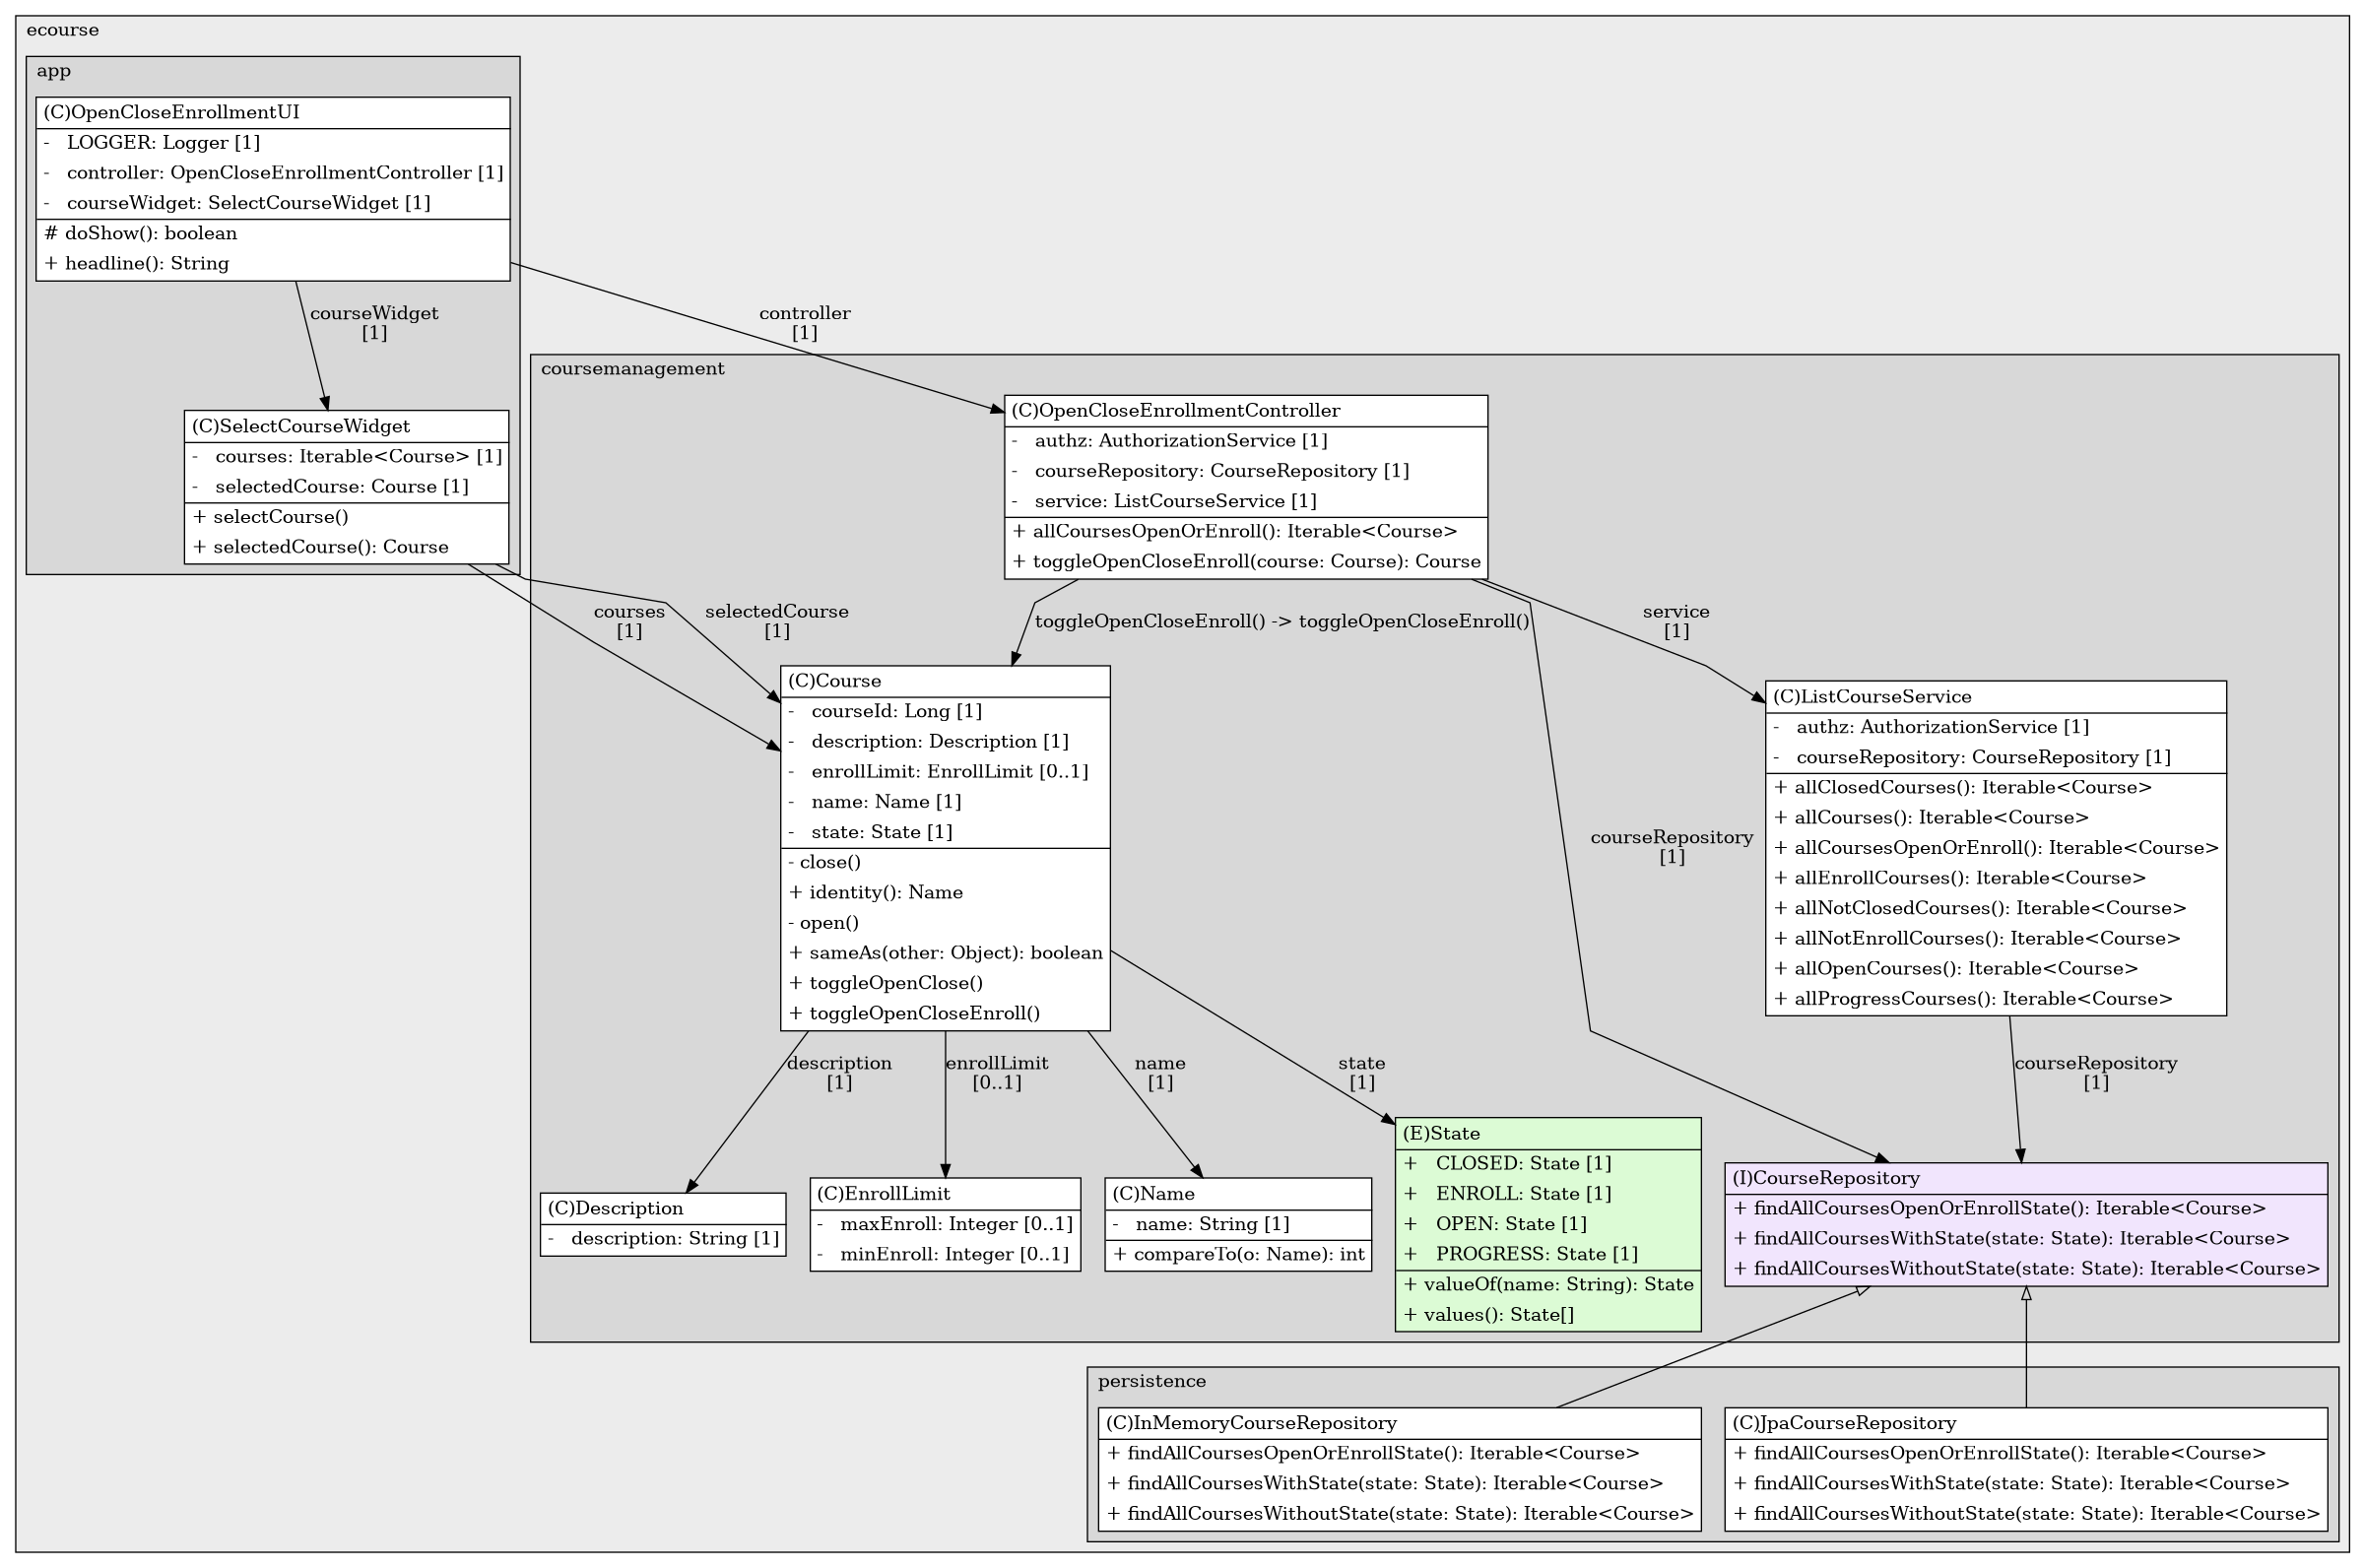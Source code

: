 @startuml

/' diagram meta data start
config=StructureConfiguration;
{
  "projectClassification": {
    "searchMode": "OpenProject", // OpenProject, AllProjects
    "includedProjects": "",
    "pathEndKeywords": "*.impl",
    "isClientPath": "",
    "isClientName": "",
    "isTestPath": "",
    "isTestName": "",
    "isMappingPath": "",
    "isMappingName": "",
    "isDataAccessPath": "",
    "isDataAccessName": "",
    "isDataStructurePath": "",
    "isDataStructureName": "",
    "isInterfaceStructuresPath": "",
    "isInterfaceStructuresName": "",
    "isEntryPointPath": "",
    "isEntryPointName": "",
    "treatFinalFieldsAsMandatory": false
  },
  "graphRestriction": {
    "classPackageExcludeFilter": "",
    "classPackageIncludeFilter": "",
    "classNameExcludeFilter": "",
    "classNameIncludeFilter": "",
    "methodNameExcludeFilter": "",
    "methodNameIncludeFilter": "",
    "removeByInheritance": "", // inheritance/annotation based filtering is done in a second step
    "removeByAnnotation": "",
    "removeByClassPackage": "", // cleanup the graph after inheritance/annotation based filtering is done
    "removeByClassName": "",
    "cutMappings": false,
    "cutEnum": false,
    "cutTests": true,
    "cutClient": true,
    "cutDataAccess": false,
    "cutInterfaceStructures": false,
    "cutDataStructures": false,
    "cutGetterAndSetter": true,
    "cutConstructors": true
  },
  "graphTraversal": {
    "forwardDepth": 999,
    "backwardDepth": 0,
    "classPackageExcludeFilter": "",
    "classPackageIncludeFilter": "",
    "classNameExcludeFilter": "",
    "classNameIncludeFilter": "",
    "methodNameExcludeFilter": "",
    "methodNameIncludeFilter": "",
    "hideMappings": false,
    "hideDataStructures": false,
    "hidePrivateMethods": false,
    "hideInterfaceCalls": false, // indirection: implementation -> interface (is hidden) -> implementation
    "onlyShowApplicationEntryPoints": false, // root node is included
    "useMethodCallsForStructureDiagram": "ForwardOnly" // ForwardOnly, BothDirections, No
  },
  "details": {
    "aggregation": "GroupByClass", // ByClass, GroupByClass, None
    "showClassGenericTypes": true,
    "showMethods": true,
    "showMethodParameterNames": true,
    "showMethodParameterTypes": true,
    "showMethodReturnType": true,
    "showPackageLevels": 2,
    "showDetailedClassStructure": true
  },
  "rootClass": "eapli.ecourse.app.backoffice.console.presentation.course.OpenCloseEnrollmentUI",
  "extensionCallbackMethod": "" // qualified.class.name#methodName - signature: public static String method(String)
}
diagram meta data end '/



digraph g {
    rankdir="TB"
    splines=polyline
    

'nodes 
subgraph cluster_1911013184 { 
   	label=ecourse
	labeljust=l
	fillcolor="#ececec"
	style=filled
   
   subgraph cluster_1386234867 { 
   	label=app
	labeljust=l
	fillcolor="#d8d8d8"
	style=filled
   
   OpenCloseEnrollmentUI375150821[
	label=<<TABLE BORDER="1" CELLBORDER="0" CELLPADDING="4" CELLSPACING="0">
<TR><TD ALIGN="LEFT" >(C)OpenCloseEnrollmentUI</TD></TR>
<HR/>
<TR><TD ALIGN="LEFT" >-   LOGGER: Logger [1]</TD></TR>
<TR><TD ALIGN="LEFT" >-   controller: OpenCloseEnrollmentController [1]</TD></TR>
<TR><TD ALIGN="LEFT" >-   courseWidget: SelectCourseWidget [1]</TD></TR>
<HR/>
<TR><TD ALIGN="LEFT" ># doShow(): boolean</TD></TR>
<TR><TD ALIGN="LEFT" >+ headline(): String</TD></TR>
</TABLE>>
	style=filled
	margin=0
	shape=plaintext
	fillcolor="#FFFFFF"
];

SelectCourseWidget375150821[
	label=<<TABLE BORDER="1" CELLBORDER="0" CELLPADDING="4" CELLSPACING="0">
<TR><TD ALIGN="LEFT" >(C)SelectCourseWidget</TD></TR>
<HR/>
<TR><TD ALIGN="LEFT" >-   courses: Iterable&lt;Course&gt; [1]</TD></TR>
<TR><TD ALIGN="LEFT" >-   selectedCourse: Course [1]</TD></TR>
<HR/>
<TR><TD ALIGN="LEFT" >+ selectCourse()</TD></TR>
<TR><TD ALIGN="LEFT" >+ selectedCourse(): Course</TD></TR>
</TABLE>>
	style=filled
	margin=0
	shape=plaintext
	fillcolor="#FFFFFF"
];
} 

subgraph cluster_489743759 { 
   	label=persistence
	labeljust=l
	fillcolor="#d8d8d8"
	style=filled
   
   InMemoryCourseRepository650943782[
	label=<<TABLE BORDER="1" CELLBORDER="0" CELLPADDING="4" CELLSPACING="0">
<TR><TD ALIGN="LEFT" >(C)InMemoryCourseRepository</TD></TR>
<HR/>
<TR><TD ALIGN="LEFT" >+ findAllCoursesOpenOrEnrollState(): Iterable&lt;Course&gt;</TD></TR>
<TR><TD ALIGN="LEFT" >+ findAllCoursesWithState(state: State): Iterable&lt;Course&gt;</TD></TR>
<TR><TD ALIGN="LEFT" >+ findAllCoursesWithoutState(state: State): Iterable&lt;Course&gt;</TD></TR>
</TABLE>>
	style=filled
	margin=0
	shape=plaintext
	fillcolor="#FFFFFF"
];

JpaCourseRepository1852613913[
	label=<<TABLE BORDER="1" CELLBORDER="0" CELLPADDING="4" CELLSPACING="0">
<TR><TD ALIGN="LEFT" >(C)JpaCourseRepository</TD></TR>
<HR/>
<TR><TD ALIGN="LEFT" >+ findAllCoursesOpenOrEnrollState(): Iterable&lt;Course&gt;</TD></TR>
<TR><TD ALIGN="LEFT" >+ findAllCoursesWithState(state: State): Iterable&lt;Course&gt;</TD></TR>
<TR><TD ALIGN="LEFT" >+ findAllCoursesWithoutState(state: State): Iterable&lt;Course&gt;</TD></TR>
</TABLE>>
	style=filled
	margin=0
	shape=plaintext
	fillcolor="#FFFFFF"
];
} 

subgraph cluster_861892108 { 
   	label=coursemanagement
	labeljust=l
	fillcolor="#d8d8d8"
	style=filled
   
   Course1854509879[
	label=<<TABLE BORDER="1" CELLBORDER="0" CELLPADDING="4" CELLSPACING="0">
<TR><TD ALIGN="LEFT" >(C)Course</TD></TR>
<HR/>
<TR><TD ALIGN="LEFT" >-   courseId: Long [1]</TD></TR>
<TR><TD ALIGN="LEFT" >-   description: Description [1]</TD></TR>
<TR><TD ALIGN="LEFT" >-   enrollLimit: EnrollLimit [0..1]</TD></TR>
<TR><TD ALIGN="LEFT" >-   name: Name [1]</TD></TR>
<TR><TD ALIGN="LEFT" >-   state: State [1]</TD></TR>
<HR/>
<TR><TD ALIGN="LEFT" >- close()</TD></TR>
<TR><TD ALIGN="LEFT" >+ identity(): Name</TD></TR>
<TR><TD ALIGN="LEFT" >- open()</TD></TR>
<TR><TD ALIGN="LEFT" >+ sameAs(other: Object): boolean</TD></TR>
<TR><TD ALIGN="LEFT" >+ toggleOpenClose()</TD></TR>
<TR><TD ALIGN="LEFT" >+ toggleOpenCloseEnroll()</TD></TR>
</TABLE>>
	style=filled
	margin=0
	shape=plaintext
	fillcolor="#FFFFFF"
];

CourseRepository816628141[
	label=<<TABLE BORDER="1" CELLBORDER="0" CELLPADDING="4" CELLSPACING="0">
<TR><TD ALIGN="LEFT" >(I)CourseRepository</TD></TR>
<HR/>
<TR><TD ALIGN="LEFT" >+ findAllCoursesOpenOrEnrollState(): Iterable&lt;Course&gt;</TD></TR>
<TR><TD ALIGN="LEFT" >+ findAllCoursesWithState(state: State): Iterable&lt;Course&gt;</TD></TR>
<TR><TD ALIGN="LEFT" >+ findAllCoursesWithoutState(state: State): Iterable&lt;Course&gt;</TD></TR>
</TABLE>>
	style=filled
	margin=0
	shape=plaintext
	fillcolor="#F1E5FD"
];

Description1854509879[
	label=<<TABLE BORDER="1" CELLBORDER="0" CELLPADDING="4" CELLSPACING="0">
<TR><TD ALIGN="LEFT" >(C)Description</TD></TR>
<HR/>
<TR><TD ALIGN="LEFT" >-   description: String [1]</TD></TR>
</TABLE>>
	style=filled
	margin=0
	shape=plaintext
	fillcolor="#FFFFFF"
];

EnrollLimit1854509879[
	label=<<TABLE BORDER="1" CELLBORDER="0" CELLPADDING="4" CELLSPACING="0">
<TR><TD ALIGN="LEFT" >(C)EnrollLimit</TD></TR>
<HR/>
<TR><TD ALIGN="LEFT" >-   maxEnroll: Integer [0..1]</TD></TR>
<TR><TD ALIGN="LEFT" >-   minEnroll: Integer [0..1]</TD></TR>
</TABLE>>
	style=filled
	margin=0
	shape=plaintext
	fillcolor="#FFFFFF"
];

ListCourseService427251605[
	label=<<TABLE BORDER="1" CELLBORDER="0" CELLPADDING="4" CELLSPACING="0">
<TR><TD ALIGN="LEFT" >(C)ListCourseService</TD></TR>
<HR/>
<TR><TD ALIGN="LEFT" >-   authz: AuthorizationService [1]</TD></TR>
<TR><TD ALIGN="LEFT" >-   courseRepository: CourseRepository [1]</TD></TR>
<HR/>
<TR><TD ALIGN="LEFT" >+ allClosedCourses(): Iterable&lt;Course&gt;</TD></TR>
<TR><TD ALIGN="LEFT" >+ allCourses(): Iterable&lt;Course&gt;</TD></TR>
<TR><TD ALIGN="LEFT" >+ allCoursesOpenOrEnroll(): Iterable&lt;Course&gt;</TD></TR>
<TR><TD ALIGN="LEFT" >+ allEnrollCourses(): Iterable&lt;Course&gt;</TD></TR>
<TR><TD ALIGN="LEFT" >+ allNotClosedCourses(): Iterable&lt;Course&gt;</TD></TR>
<TR><TD ALIGN="LEFT" >+ allNotEnrollCourses(): Iterable&lt;Course&gt;</TD></TR>
<TR><TD ALIGN="LEFT" >+ allOpenCourses(): Iterable&lt;Course&gt;</TD></TR>
<TR><TD ALIGN="LEFT" >+ allProgressCourses(): Iterable&lt;Course&gt;</TD></TR>
</TABLE>>
	style=filled
	margin=0
	shape=plaintext
	fillcolor="#FFFFFF"
];

Name1854509879[
	label=<<TABLE BORDER="1" CELLBORDER="0" CELLPADDING="4" CELLSPACING="0">
<TR><TD ALIGN="LEFT" >(C)Name</TD></TR>
<HR/>
<TR><TD ALIGN="LEFT" >-   name: String [1]</TD></TR>
<HR/>
<TR><TD ALIGN="LEFT" >+ compareTo(o: Name): int</TD></TR>
</TABLE>>
	style=filled
	margin=0
	shape=plaintext
	fillcolor="#FFFFFF"
];

OpenCloseEnrollmentController427251605[
	label=<<TABLE BORDER="1" CELLBORDER="0" CELLPADDING="4" CELLSPACING="0">
<TR><TD ALIGN="LEFT" >(C)OpenCloseEnrollmentController</TD></TR>
<HR/>
<TR><TD ALIGN="LEFT" >-   authz: AuthorizationService [1]</TD></TR>
<TR><TD ALIGN="LEFT" >-   courseRepository: CourseRepository [1]</TD></TR>
<TR><TD ALIGN="LEFT" >-   service: ListCourseService [1]</TD></TR>
<HR/>
<TR><TD ALIGN="LEFT" >+ allCoursesOpenOrEnroll(): Iterable&lt;Course&gt;</TD></TR>
<TR><TD ALIGN="LEFT" >+ toggleOpenCloseEnroll(course: Course): Course</TD></TR>
</TABLE>>
	style=filled
	margin=0
	shape=plaintext
	fillcolor="#FFFFFF"
];

State1854509879[
	label=<<TABLE BORDER="1" CELLBORDER="0" CELLPADDING="4" CELLSPACING="0">
<TR><TD ALIGN="LEFT" >(E)State</TD></TR>
<HR/>
<TR><TD ALIGN="LEFT" >+   CLOSED: State [1]</TD></TR>
<TR><TD ALIGN="LEFT" >+   ENROLL: State [1]</TD></TR>
<TR><TD ALIGN="LEFT" >+   OPEN: State [1]</TD></TR>
<TR><TD ALIGN="LEFT" >+   PROGRESS: State [1]</TD></TR>
<HR/>
<TR><TD ALIGN="LEFT" >+ valueOf(name: String): State</TD></TR>
<TR><TD ALIGN="LEFT" >+ values(): State[]</TD></TR>
</TABLE>>
	style=filled
	margin=0
	shape=plaintext
	fillcolor="#DCFBD5"
];
} 
} 

'edges    
Course1854509879 -> Description1854509879[label="description
[1]"];
Course1854509879 -> EnrollLimit1854509879[label="enrollLimit
[0..1]"];
Course1854509879 -> Name1854509879[label="name
[1]"];
Course1854509879 -> State1854509879[label="state
[1]"];
CourseRepository816628141 -> InMemoryCourseRepository650943782[arrowhead=none, arrowtail=empty, dir=both];
CourseRepository816628141 -> JpaCourseRepository1852613913[arrowhead=none, arrowtail=empty, dir=both];
ListCourseService427251605 -> CourseRepository816628141[label="courseRepository
[1]"];
OpenCloseEnrollmentController427251605 -> Course1854509879[label="toggleOpenCloseEnroll() -> toggleOpenCloseEnroll()"];
OpenCloseEnrollmentController427251605 -> CourseRepository816628141[label="courseRepository
[1]"];
OpenCloseEnrollmentController427251605 -> ListCourseService427251605[label="service
[1]"];
OpenCloseEnrollmentUI375150821 -> OpenCloseEnrollmentController427251605[label="controller
[1]"];
OpenCloseEnrollmentUI375150821 -> SelectCourseWidget375150821[label="courseWidget
[1]"];
SelectCourseWidget375150821 -> Course1854509879[label="courses
[1]"];
SelectCourseWidget375150821 -> Course1854509879[label="selectedCourse
[1]"];
    
}
@enduml